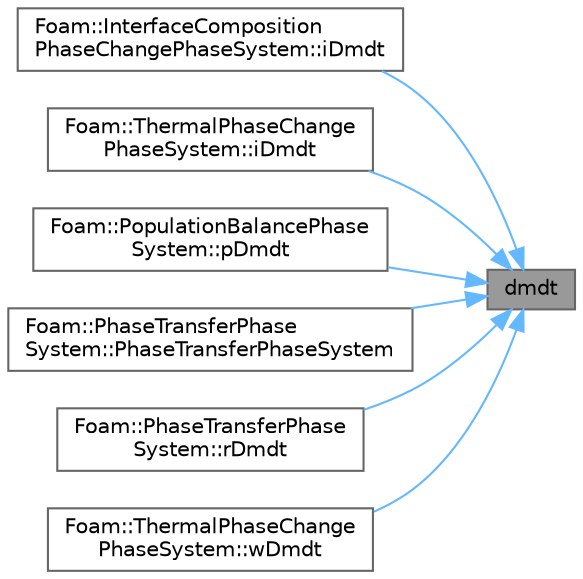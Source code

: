 digraph "dmdt"
{
 // LATEX_PDF_SIZE
  bgcolor="transparent";
  edge [fontname=Helvetica,fontsize=10,labelfontname=Helvetica,labelfontsize=10];
  node [fontname=Helvetica,fontsize=10,shape=box,height=0.2,width=0.4];
  rankdir="RL";
  Node1 [id="Node000001",label="dmdt",height=0.2,width=0.4,color="gray40", fillcolor="grey60", style="filled", fontcolor="black",tooltip=" "];
  Node1 -> Node2 [id="edge1_Node000001_Node000002",dir="back",color="steelblue1",style="solid",tooltip=" "];
  Node2 [id="Node000002",label="Foam::InterfaceComposition\lPhaseChangePhaseSystem::iDmdt",height=0.2,width=0.4,color="grey40", fillcolor="white", style="filled",URL="$classFoam_1_1InterfaceCompositionPhaseChangePhaseSystem.html#a91096e85a499ebd26e319f7abf8fadd3",tooltip=" "];
  Node1 -> Node3 [id="edge2_Node000001_Node000003",dir="back",color="steelblue1",style="solid",tooltip=" "];
  Node3 [id="Node000003",label="Foam::ThermalPhaseChange\lPhaseSystem::iDmdt",height=0.2,width=0.4,color="grey40", fillcolor="white", style="filled",URL="$classFoam_1_1ThermalPhaseChangePhaseSystem.html#a91096e85a499ebd26e319f7abf8fadd3",tooltip=" "];
  Node1 -> Node4 [id="edge3_Node000001_Node000004",dir="back",color="steelblue1",style="solid",tooltip=" "];
  Node4 [id="Node000004",label="Foam::PopulationBalancePhase\lSystem::pDmdt",height=0.2,width=0.4,color="grey40", fillcolor="white", style="filled",URL="$classFoam_1_1PopulationBalancePhaseSystem.html#a7f8b757658dd304e0541fe4597b4a5a5",tooltip=" "];
  Node1 -> Node5 [id="edge4_Node000001_Node000005",dir="back",color="steelblue1",style="solid",tooltip=" "];
  Node5 [id="Node000005",label="Foam::PhaseTransferPhase\lSystem::PhaseTransferPhaseSystem",height=0.2,width=0.4,color="grey40", fillcolor="white", style="filled",URL="$classFoam_1_1PhaseTransferPhaseSystem.html#a8dae309ab02ac9498a752ee5870642e0",tooltip=" "];
  Node1 -> Node6 [id="edge5_Node000001_Node000006",dir="back",color="steelblue1",style="solid",tooltip=" "];
  Node6 [id="Node000006",label="Foam::PhaseTransferPhase\lSystem::rDmdt",height=0.2,width=0.4,color="grey40", fillcolor="white", style="filled",URL="$classFoam_1_1PhaseTransferPhaseSystem.html#ad19a0594c8136b9e360a2626396167b7",tooltip=" "];
  Node1 -> Node7 [id="edge6_Node000001_Node000007",dir="back",color="steelblue1",style="solid",tooltip=" "];
  Node7 [id="Node000007",label="Foam::ThermalPhaseChange\lPhaseSystem::wDmdt",height=0.2,width=0.4,color="grey40", fillcolor="white", style="filled",URL="$classFoam_1_1ThermalPhaseChangePhaseSystem.html#a5858838ee7f8894b9e93420c90462356",tooltip=" "];
}
